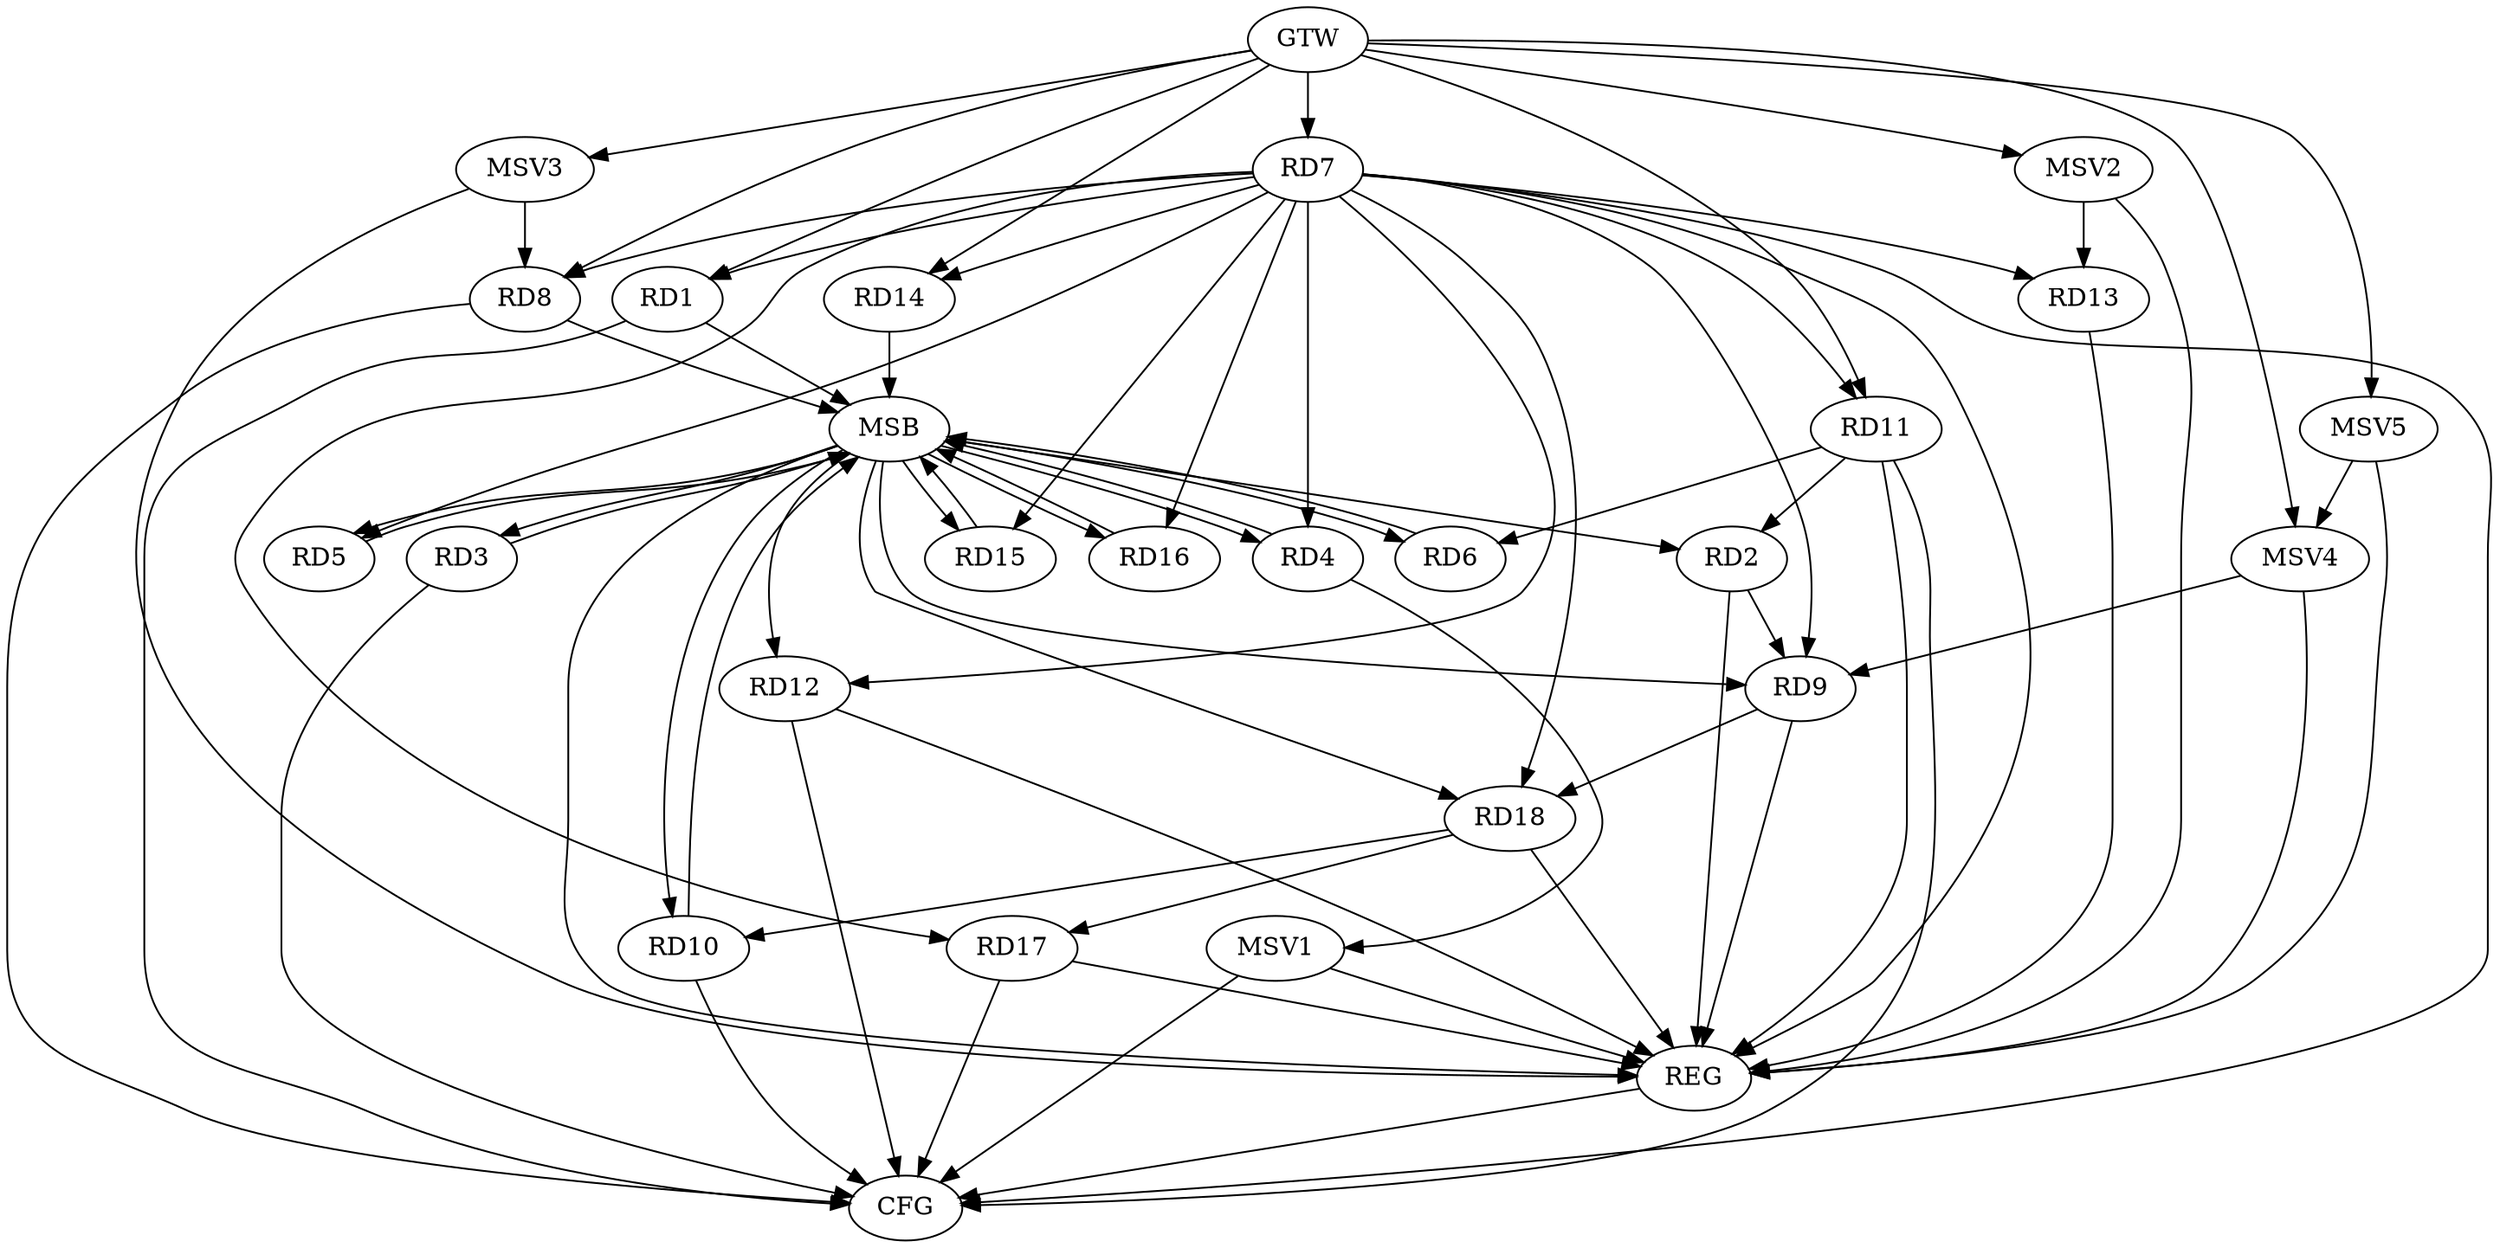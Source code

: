 strict digraph G {
  RD1 [ label="RD1" ];
  RD2 [ label="RD2" ];
  RD3 [ label="RD3" ];
  RD4 [ label="RD4" ];
  RD5 [ label="RD5" ];
  RD6 [ label="RD6" ];
  RD7 [ label="RD7" ];
  RD8 [ label="RD8" ];
  RD9 [ label="RD9" ];
  RD10 [ label="RD10" ];
  RD11 [ label="RD11" ];
  RD12 [ label="RD12" ];
  RD13 [ label="RD13" ];
  RD14 [ label="RD14" ];
  RD15 [ label="RD15" ];
  RD16 [ label="RD16" ];
  RD17 [ label="RD17" ];
  RD18 [ label="RD18" ];
  GTW [ label="GTW" ];
  REG [ label="REG" ];
  MSB [ label="MSB" ];
  CFG [ label="CFG" ];
  MSV1 [ label="MSV1" ];
  MSV2 [ label="MSV2" ];
  MSV3 [ label="MSV3" ];
  MSV4 [ label="MSV4" ];
  MSV5 [ label="MSV5" ];
  RD2 -> RD9;
  RD11 -> RD2;
  RD11 -> RD6;
  RD7 -> RD13;
  RD7 -> RD17;
  RD7 -> RD18;
  RD9 -> RD18;
  RD18 -> RD10;
  RD18 -> RD17;
  GTW -> RD1;
  GTW -> RD7;
  GTW -> RD8;
  GTW -> RD11;
  GTW -> RD14;
  RD2 -> REG;
  RD7 -> REG;
  RD9 -> REG;
  RD11 -> REG;
  RD12 -> REG;
  RD13 -> REG;
  RD17 -> REG;
  RD18 -> REG;
  RD1 -> MSB;
  MSB -> REG;
  RD3 -> MSB;
  MSB -> RD5;
  MSB -> RD12;
  RD4 -> MSB;
  RD5 -> MSB;
  MSB -> RD2;
  RD6 -> MSB;
  MSB -> RD4;
  MSB -> RD15;
  RD8 -> MSB;
  RD10 -> MSB;
  MSB -> RD16;
  MSB -> RD18;
  RD14 -> MSB;
  RD15 -> MSB;
  MSB -> RD9;
  MSB -> RD10;
  RD16 -> MSB;
  MSB -> RD3;
  MSB -> RD6;
  RD10 -> CFG;
  RD8 -> CFG;
  RD1 -> CFG;
  RD17 -> CFG;
  RD3 -> CFG;
  RD11 -> CFG;
  RD12 -> CFG;
  REG -> CFG;
  RD7 -> CFG;
  RD7 -> RD15;
  RD7 -> RD8;
  RD7 -> RD11;
  RD7 -> RD16;
  RD7 -> RD14;
  RD7 -> RD5;
  RD7 -> RD1;
  RD7 -> RD4;
  RD7 -> RD12;
  RD7 -> RD9;
  RD4 -> MSV1;
  MSV1 -> REG;
  MSV1 -> CFG;
  MSV2 -> RD13;
  GTW -> MSV2;
  MSV2 -> REG;
  MSV3 -> RD8;
  GTW -> MSV3;
  MSV3 -> REG;
  MSV4 -> RD9;
  GTW -> MSV4;
  MSV4 -> REG;
  MSV5 -> MSV4;
  GTW -> MSV5;
  MSV5 -> REG;
}
